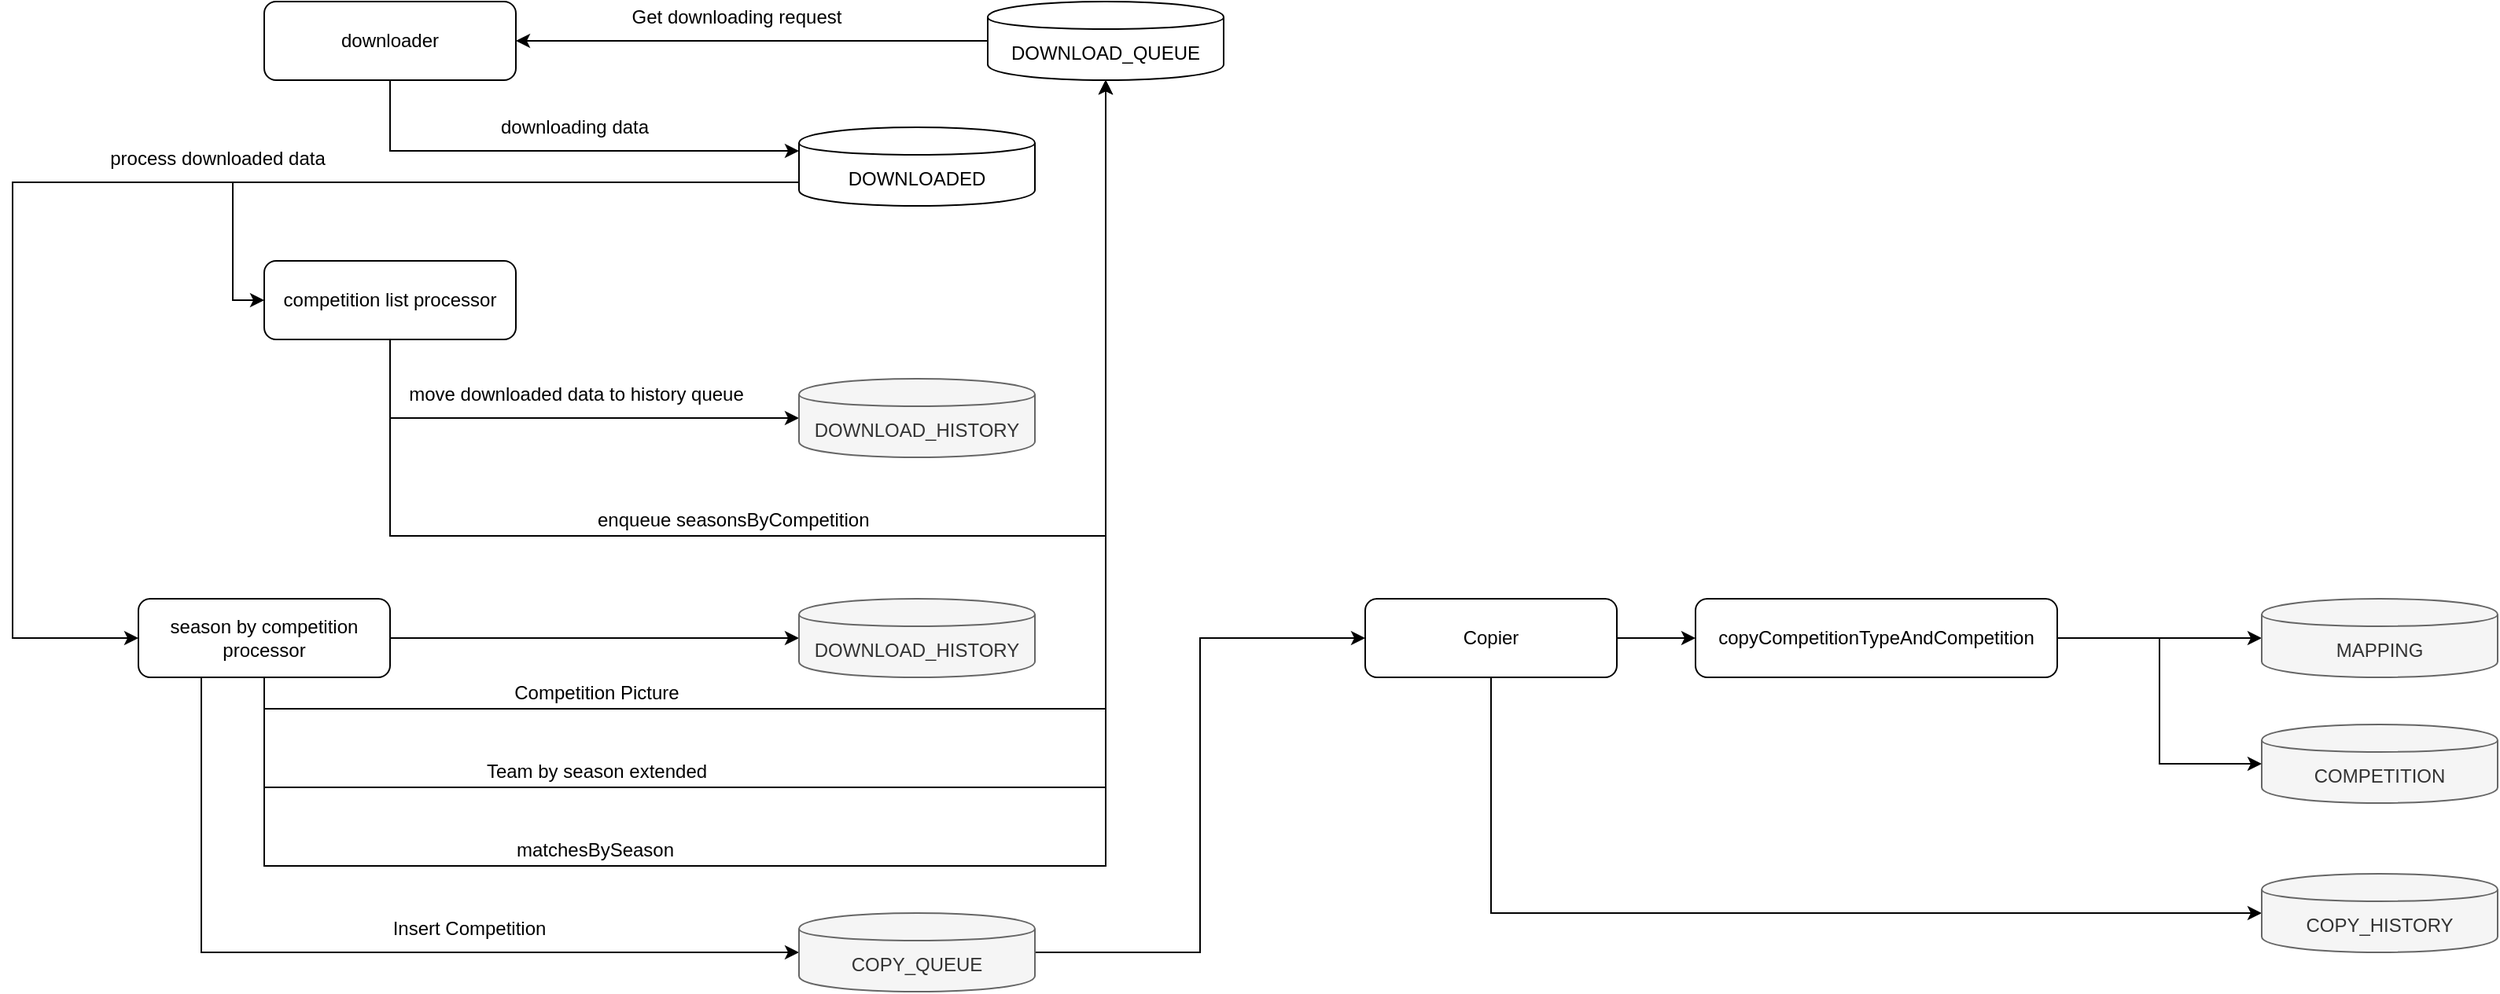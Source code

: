 <mxfile version="10.6.1" type="github"><diagram id="1Fi9fl8Iz0qV-ooRLAtD" name="Page-1"><mxGraphModel dx="1830" dy="513" grid="1" gridSize="10" guides="1" tooltips="1" connect="1" arrows="1" fold="1" page="1" pageScale="1" pageWidth="827" pageHeight="1169" math="0" shadow="0"><root><mxCell id="0"/><mxCell id="1" parent="0"/><mxCell id="hCt7kulHnM1tJjfRSC-v-9" style="edgeStyle=orthogonalEdgeStyle;rounded=0;orthogonalLoop=1;jettySize=auto;html=1;exitX=0.5;exitY=1;exitDx=0;exitDy=0;entryX=0;entryY=0.3;entryDx=0;entryDy=0;" parent="1" source="hCt7kulHnM1tJjfRSC-v-4" target="hCt7kulHnM1tJjfRSC-v-8" edge="1"><mxGeometry relative="1" as="geometry"/></mxCell><mxCell id="hCt7kulHnM1tJjfRSC-v-17" value="downloading data" style="text;html=1;resizable=0;points=[];align=center;verticalAlign=middle;labelBackgroundColor=#ffffff;" parent="hCt7kulHnM1tJjfRSC-v-9" vertex="1" connectable="0"><mxGeometry x="0.09" y="4" relative="1" as="geometry"><mxPoint x="-4" y="-11" as="offset"/></mxGeometry></mxCell><mxCell id="hCt7kulHnM1tJjfRSC-v-4" value="downloader" style="rounded=1;whiteSpace=wrap;html=1;" parent="1" vertex="1"><mxGeometry x="80" y="160" width="160" height="50" as="geometry"/></mxCell><mxCell id="hCt7kulHnM1tJjfRSC-v-6" style="edgeStyle=orthogonalEdgeStyle;rounded=0;orthogonalLoop=1;jettySize=auto;html=1;exitX=0;exitY=0.5;exitDx=0;exitDy=0;entryX=1;entryY=0.5;entryDx=0;entryDy=0;" parent="1" source="hCt7kulHnM1tJjfRSC-v-5" target="hCt7kulHnM1tJjfRSC-v-4" edge="1"><mxGeometry relative="1" as="geometry"/></mxCell><mxCell id="hCt7kulHnM1tJjfRSC-v-16" value="Get downloading request" style="text;html=1;resizable=0;points=[];align=center;verticalAlign=middle;labelBackgroundColor=#ffffff;" parent="hCt7kulHnM1tJjfRSC-v-6" vertex="1" connectable="0"><mxGeometry x="0.147" y="-3" relative="1" as="geometry"><mxPoint x="12" y="-12" as="offset"/></mxGeometry></mxCell><mxCell id="hCt7kulHnM1tJjfRSC-v-5" value="DOWNLOAD_QUEUE" style="shape=cylinder;whiteSpace=wrap;html=1;boundedLbl=1;backgroundOutline=1;" parent="1" vertex="1"><mxGeometry x="540" y="160" width="150" height="50" as="geometry"/></mxCell><mxCell id="hCt7kulHnM1tJjfRSC-v-11" style="edgeStyle=orthogonalEdgeStyle;rounded=0;orthogonalLoop=1;jettySize=auto;html=1;exitX=0;exitY=0.7;exitDx=0;exitDy=0;entryX=0;entryY=0.5;entryDx=0;entryDy=0;" parent="1" source="hCt7kulHnM1tJjfRSC-v-8" target="hCt7kulHnM1tJjfRSC-v-10" edge="1"><mxGeometry relative="1" as="geometry"/></mxCell><mxCell id="hCt7kulHnM1tJjfRSC-v-18" value="process downloaded data" style="text;html=1;resizable=0;points=[];align=center;verticalAlign=middle;labelBackgroundColor=#ffffff;" parent="hCt7kulHnM1tJjfRSC-v-11" vertex="1" connectable="0"><mxGeometry x="0.243" relative="1" as="geometry"><mxPoint x="-87" y="-15" as="offset"/></mxGeometry></mxCell><mxCell id="hCt7kulHnM1tJjfRSC-v-22" style="edgeStyle=orthogonalEdgeStyle;rounded=0;orthogonalLoop=1;jettySize=auto;html=1;entryX=0;entryY=0.5;entryDx=0;entryDy=0;" parent="1" source="hCt7kulHnM1tJjfRSC-v-8" target="hCt7kulHnM1tJjfRSC-v-21" edge="1"><mxGeometry relative="1" as="geometry"><Array as="points"><mxPoint x="-80" y="275"/><mxPoint x="-80" y="565"/></Array></mxGeometry></mxCell><mxCell id="hCt7kulHnM1tJjfRSC-v-8" value="DOWNLOADED" style="shape=cylinder;whiteSpace=wrap;html=1;boundedLbl=1;backgroundOutline=1;" parent="1" vertex="1"><mxGeometry x="420" y="240" width="150" height="50" as="geometry"/></mxCell><mxCell id="hCt7kulHnM1tJjfRSC-v-13" style="edgeStyle=orthogonalEdgeStyle;rounded=0;orthogonalLoop=1;jettySize=auto;html=1;exitX=0.5;exitY=1;exitDx=0;exitDy=0;entryX=0;entryY=0.5;entryDx=0;entryDy=0;" parent="1" source="hCt7kulHnM1tJjfRSC-v-10" target="hCt7kulHnM1tJjfRSC-v-12" edge="1"><mxGeometry relative="1" as="geometry"/></mxCell><mxCell id="hCt7kulHnM1tJjfRSC-v-20" value="move downloaded data to history queue" style="text;html=1;resizable=0;points=[];align=center;verticalAlign=middle;labelBackgroundColor=#ffffff;" parent="hCt7kulHnM1tJjfRSC-v-13" vertex="1" connectable="0"><mxGeometry x="0.012" y="-3" relative="1" as="geometry"><mxPoint x="11" y="-18" as="offset"/></mxGeometry></mxCell><mxCell id="hCt7kulHnM1tJjfRSC-v-14" style="edgeStyle=orthogonalEdgeStyle;rounded=0;orthogonalLoop=1;jettySize=auto;html=1;exitX=0.5;exitY=1;exitDx=0;exitDy=0;" parent="1" source="hCt7kulHnM1tJjfRSC-v-10" target="hCt7kulHnM1tJjfRSC-v-5" edge="1"><mxGeometry relative="1" as="geometry"><Array as="points"><mxPoint x="160" y="500"/><mxPoint x="615" y="500"/></Array></mxGeometry></mxCell><mxCell id="hCt7kulHnM1tJjfRSC-v-10" value="competition list processor" style="rounded=1;whiteSpace=wrap;html=1;" parent="1" vertex="1"><mxGeometry x="80" y="325" width="160" height="50" as="geometry"/></mxCell><mxCell id="hCt7kulHnM1tJjfRSC-v-12" value="DOWNLOAD_HISTORY" style="shape=cylinder;whiteSpace=wrap;html=1;boundedLbl=1;backgroundOutline=1;fillColor=#f5f5f5;strokeColor=#666666;fontColor=#333333;" parent="1" vertex="1"><mxGeometry x="420" y="400" width="150" height="50" as="geometry"/></mxCell><mxCell id="hCt7kulHnM1tJjfRSC-v-15" value="enqueue&amp;nbsp;seasonsByCompetition&amp;nbsp;" style="text;html=1;resizable=0;points=[];autosize=1;align=left;verticalAlign=top;spacingTop=-4;" parent="1" vertex="1"><mxGeometry x="290" y="480" width="190" height="20" as="geometry"/></mxCell><mxCell id="hCt7kulHnM1tJjfRSC-v-25" style="edgeStyle=orthogonalEdgeStyle;rounded=0;orthogonalLoop=1;jettySize=auto;html=1;exitX=1;exitY=0.5;exitDx=0;exitDy=0;" parent="1" source="hCt7kulHnM1tJjfRSC-v-21" target="hCt7kulHnM1tJjfRSC-v-24" edge="1"><mxGeometry relative="1" as="geometry"/></mxCell><mxCell id="XRtO9R3etJlKNao0JoU3-1" style="edgeStyle=orthogonalEdgeStyle;rounded=0;orthogonalLoop=1;jettySize=auto;html=1;exitX=0.5;exitY=1;exitDx=0;exitDy=0;entryX=0.5;entryY=1;entryDx=0;entryDy=0;" edge="1" parent="1" source="hCt7kulHnM1tJjfRSC-v-21" target="hCt7kulHnM1tJjfRSC-v-5"><mxGeometry relative="1" as="geometry"><mxPoint x="610" y="210" as="targetPoint"/></mxGeometry></mxCell><mxCell id="XRtO9R3etJlKNao0JoU3-2" value="Competition Picture" style="text;html=1;resizable=0;points=[];align=center;verticalAlign=middle;labelBackgroundColor=#ffffff;" vertex="1" connectable="0" parent="XRtO9R3etJlKNao0JoU3-1"><mxGeometry x="-0.545" y="-2" relative="1" as="geometry"><mxPoint x="13" y="-12" as="offset"/></mxGeometry></mxCell><mxCell id="XRtO9R3etJlKNao0JoU3-3" style="edgeStyle=orthogonalEdgeStyle;rounded=0;orthogonalLoop=1;jettySize=auto;html=1;exitX=0.5;exitY=1;exitDx=0;exitDy=0;entryX=0.5;entryY=1;entryDx=0;entryDy=0;" edge="1" parent="1" source="hCt7kulHnM1tJjfRSC-v-21" target="hCt7kulHnM1tJjfRSC-v-5"><mxGeometry relative="1" as="geometry"><Array as="points"><mxPoint x="80" y="660"/><mxPoint x="615" y="660"/></Array></mxGeometry></mxCell><mxCell id="XRtO9R3etJlKNao0JoU3-5" value="Team by season extended" style="text;html=1;resizable=0;points=[];align=center;verticalAlign=middle;labelBackgroundColor=#ffffff;" vertex="1" connectable="0" parent="XRtO9R3etJlKNao0JoU3-3"><mxGeometry x="-0.58" relative="1" as="geometry"><mxPoint x="59" y="-10" as="offset"/></mxGeometry></mxCell><mxCell id="XRtO9R3etJlKNao0JoU3-6" style="edgeStyle=orthogonalEdgeStyle;rounded=0;orthogonalLoop=1;jettySize=auto;html=1;exitX=0.5;exitY=1;exitDx=0;exitDy=0;entryX=0.5;entryY=1;entryDx=0;entryDy=0;" edge="1" parent="1" source="hCt7kulHnM1tJjfRSC-v-21" target="hCt7kulHnM1tJjfRSC-v-5"><mxGeometry relative="1" as="geometry"><mxPoint x="700" y="260" as="targetPoint"/><Array as="points"><mxPoint x="80" y="710"/><mxPoint x="615" y="710"/></Array></mxGeometry></mxCell><mxCell id="XRtO9R3etJlKNao0JoU3-7" value="matchesBySeason" style="text;html=1;resizable=0;points=[];align=center;verticalAlign=middle;labelBackgroundColor=#ffffff;" vertex="1" connectable="0" parent="XRtO9R3etJlKNao0JoU3-6"><mxGeometry x="-0.392" y="4" relative="1" as="geometry"><mxPoint x="-21" y="-6" as="offset"/></mxGeometry></mxCell><mxCell id="XRtO9R3etJlKNao0JoU3-11" style="edgeStyle=orthogonalEdgeStyle;rounded=0;orthogonalLoop=1;jettySize=auto;html=1;exitX=0.25;exitY=1;exitDx=0;exitDy=0;entryX=0;entryY=0.5;entryDx=0;entryDy=0;" edge="1" parent="1" source="hCt7kulHnM1tJjfRSC-v-21" target="XRtO9R3etJlKNao0JoU3-8"><mxGeometry relative="1" as="geometry"/></mxCell><mxCell id="XRtO9R3etJlKNao0JoU3-12" value="Insert Competition" style="text;html=1;resizable=0;points=[];align=center;verticalAlign=middle;labelBackgroundColor=#ffffff;" vertex="1" connectable="0" parent="XRtO9R3etJlKNao0JoU3-11"><mxGeometry x="0.24" y="1" relative="1" as="geometry"><mxPoint x="1" y="-14" as="offset"/></mxGeometry></mxCell><mxCell id="hCt7kulHnM1tJjfRSC-v-21" value="season by competition processor" style="rounded=1;whiteSpace=wrap;html=1;" parent="1" vertex="1"><mxGeometry y="540" width="160" height="50" as="geometry"/></mxCell><mxCell id="hCt7kulHnM1tJjfRSC-v-24" value="DOWNLOAD_HISTORY" style="shape=cylinder;whiteSpace=wrap;html=1;boundedLbl=1;backgroundOutline=1;fillColor=#f5f5f5;strokeColor=#666666;fontColor=#333333;" parent="1" vertex="1"><mxGeometry x="420" y="540" width="150" height="50" as="geometry"/></mxCell><mxCell id="XRtO9R3etJlKNao0JoU3-14" style="edgeStyle=orthogonalEdgeStyle;rounded=0;orthogonalLoop=1;jettySize=auto;html=1;exitX=1;exitY=0.5;exitDx=0;exitDy=0;entryX=0;entryY=0.5;entryDx=0;entryDy=0;" edge="1" parent="1" source="XRtO9R3etJlKNao0JoU3-8" target="XRtO9R3etJlKNao0JoU3-13"><mxGeometry relative="1" as="geometry"/></mxCell><mxCell id="XRtO9R3etJlKNao0JoU3-8" value="COPY_QUEUE" style="shape=cylinder;whiteSpace=wrap;html=1;boundedLbl=1;backgroundOutline=1;fillColor=#f5f5f5;strokeColor=#666666;fontColor=#333333;" vertex="1" parent="1"><mxGeometry x="420" y="740" width="150" height="50" as="geometry"/></mxCell><mxCell id="XRtO9R3etJlKNao0JoU3-16" style="edgeStyle=orthogonalEdgeStyle;rounded=0;orthogonalLoop=1;jettySize=auto;html=1;exitX=1;exitY=0.5;exitDx=0;exitDy=0;entryX=0;entryY=0.5;entryDx=0;entryDy=0;" edge="1" parent="1" source="XRtO9R3etJlKNao0JoU3-18" target="XRtO9R3etJlKNao0JoU3-15"><mxGeometry relative="1" as="geometry"/></mxCell><mxCell id="XRtO9R3etJlKNao0JoU3-22" style="edgeStyle=orthogonalEdgeStyle;rounded=0;orthogonalLoop=1;jettySize=auto;html=1;exitX=0.5;exitY=1;exitDx=0;exitDy=0;entryX=0;entryY=0.5;entryDx=0;entryDy=0;" edge="1" parent="1" source="XRtO9R3etJlKNao0JoU3-13" target="XRtO9R3etJlKNao0JoU3-21"><mxGeometry relative="1" as="geometry"/></mxCell><mxCell id="XRtO9R3etJlKNao0JoU3-13" value="Copier" style="rounded=1;whiteSpace=wrap;html=1;" vertex="1" parent="1"><mxGeometry x="780" y="540" width="160" height="50" as="geometry"/></mxCell><mxCell id="XRtO9R3etJlKNao0JoU3-15" value="MAPPING" style="shape=cylinder;whiteSpace=wrap;html=1;boundedLbl=1;backgroundOutline=1;fillColor=#f5f5f5;strokeColor=#666666;fontColor=#333333;" vertex="1" parent="1"><mxGeometry x="1350" y="540" width="150" height="50" as="geometry"/></mxCell><mxCell id="XRtO9R3etJlKNao0JoU3-17" value="COMPETITION" style="shape=cylinder;whiteSpace=wrap;html=1;boundedLbl=1;backgroundOutline=1;fillColor=#f5f5f5;strokeColor=#666666;fontColor=#333333;" vertex="1" parent="1"><mxGeometry x="1350" y="620" width="150" height="50" as="geometry"/></mxCell><mxCell id="XRtO9R3etJlKNao0JoU3-20" style="edgeStyle=orthogonalEdgeStyle;rounded=0;orthogonalLoop=1;jettySize=auto;html=1;exitX=1;exitY=0.5;exitDx=0;exitDy=0;entryX=0;entryY=0.5;entryDx=0;entryDy=0;" edge="1" parent="1" source="XRtO9R3etJlKNao0JoU3-18" target="XRtO9R3etJlKNao0JoU3-17"><mxGeometry relative="1" as="geometry"/></mxCell><mxCell id="XRtO9R3etJlKNao0JoU3-18" value="copyCompetitionTypeAndCompetition" style="rounded=1;whiteSpace=wrap;html=1;" vertex="1" parent="1"><mxGeometry x="990" y="540" width="230" height="50" as="geometry"/></mxCell><mxCell id="XRtO9R3etJlKNao0JoU3-19" style="edgeStyle=orthogonalEdgeStyle;rounded=0;orthogonalLoop=1;jettySize=auto;html=1;exitX=1;exitY=0.5;exitDx=0;exitDy=0;entryX=0;entryY=0.5;entryDx=0;entryDy=0;" edge="1" parent="1" source="XRtO9R3etJlKNao0JoU3-13" target="XRtO9R3etJlKNao0JoU3-18"><mxGeometry relative="1" as="geometry"><mxPoint x="940" y="565" as="sourcePoint"/><mxPoint x="1152" y="565" as="targetPoint"/></mxGeometry></mxCell><mxCell id="XRtO9R3etJlKNao0JoU3-21" value="COPY_HISTORY" style="shape=cylinder;whiteSpace=wrap;html=1;boundedLbl=1;backgroundOutline=1;fillColor=#f5f5f5;strokeColor=#666666;fontColor=#333333;" vertex="1" parent="1"><mxGeometry x="1350" y="715" width="150" height="50" as="geometry"/></mxCell></root></mxGraphModel></diagram></mxfile>